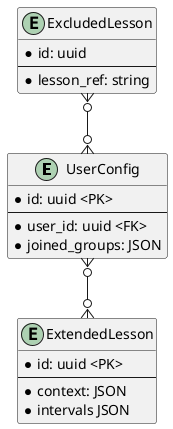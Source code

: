 @startuml EntityDiagram

entity UserConfig {
    * id: uuid <PK>
    --
    * user_id: uuid <FK>
    * joined_groups: JSON
}

entity ExcludedLesson {
    * id: uuid
    --
    * lesson_ref: string
}

ExcludedLesson }o--o{ UserConfig

entity ExtendedLesson {
    * id: uuid <PK>
    --
    * context: JSON
    * intervals JSON
}

UserConfig }o--o{ ExtendedLesson 

@enduml